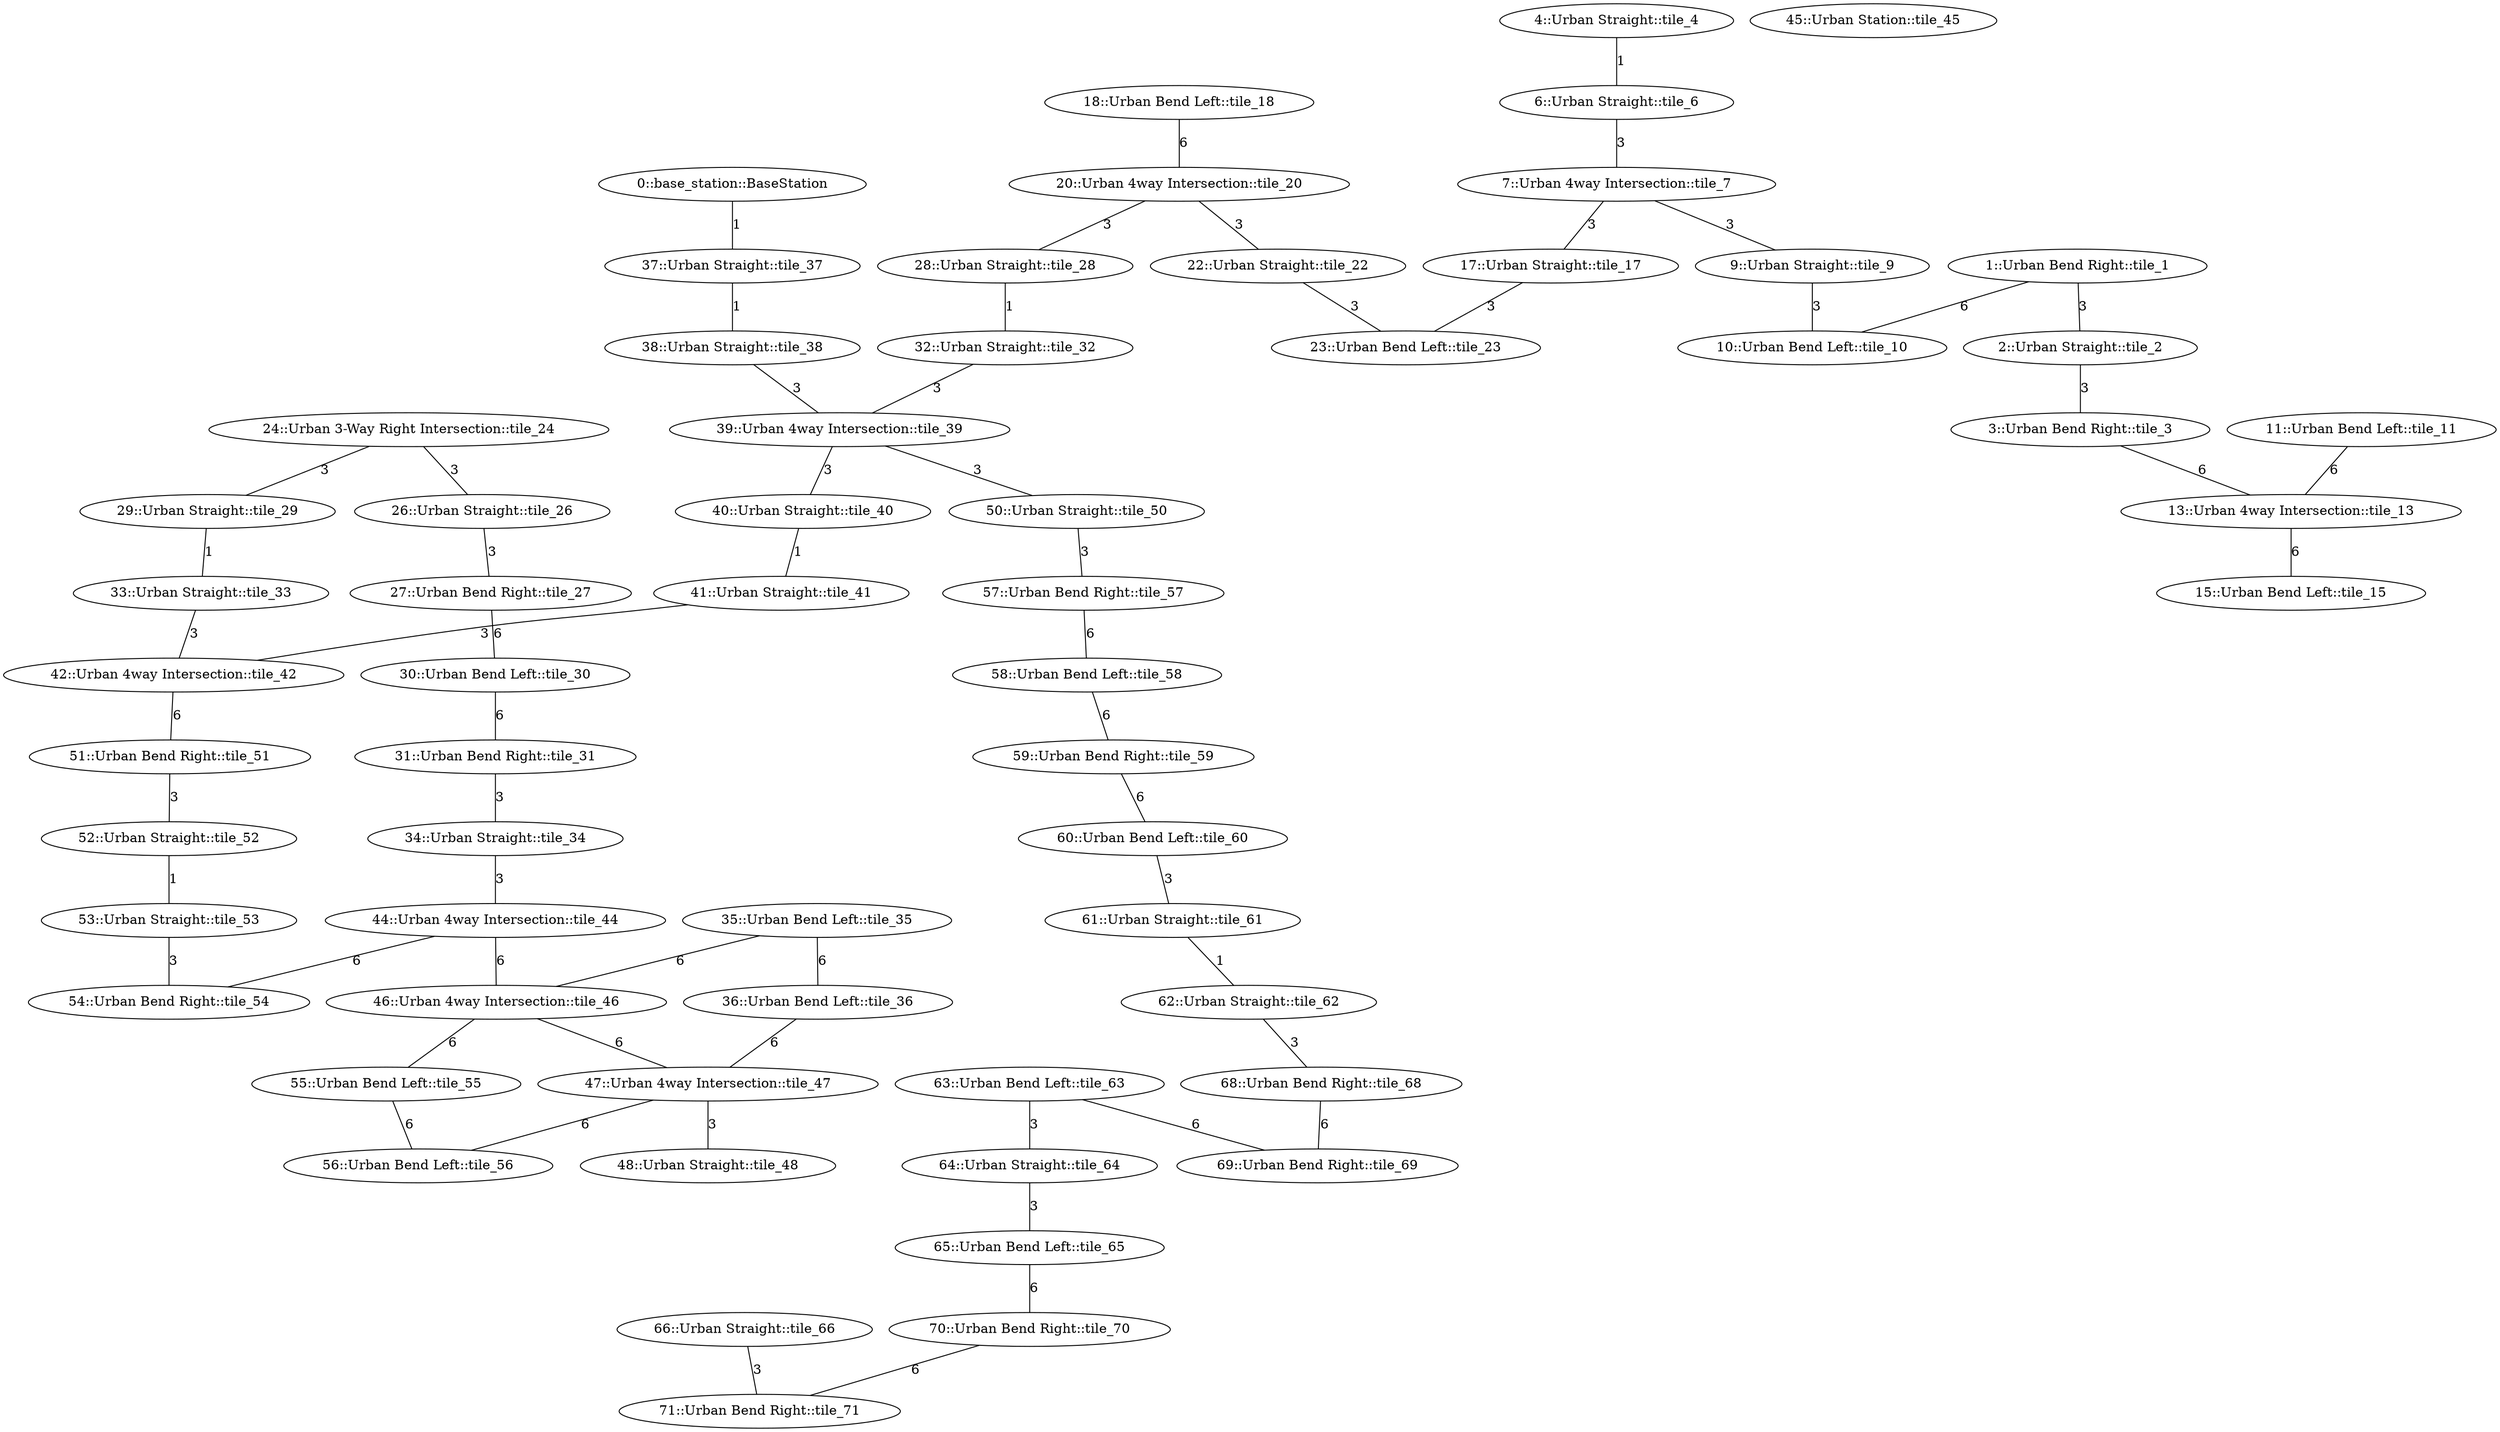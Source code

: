 /* Visibility graph for urban.tsv */
/* Generated with the tile_tsv.py script: */
/*   tile_tsv.py urban.tsv -\-graph-file urban.dot -\-world-file urban.sdf -\-world-name urban -\-scale_x 40 -\-scale_y 40 -\-x0 -10 -\-y0 240 */

graph {
  /* ==== Vertices ==== */

  /* Base station / Staging area */
  0   [label="0::base_station::BaseStation"];

  1   [label="1::Urban Bend Right::tile_1"];
  2   [label="2::Urban Straight::tile_2"];
  3   [label="3::Urban Bend Right::tile_3"];
  4   [label="4::Urban Straight::tile_4"];
  6   [label="6::Urban Straight::tile_6"];
  7   [label="7::Urban 4way Intersection::tile_7"];
  9   [label="9::Urban Straight::tile_9"];
  10  [label="10::Urban Bend Left::tile_10"];
  11  [label="11::Urban Bend Left::tile_11"];
  13  [label="13::Urban 4way Intersection::tile_13"];
  15  [label="15::Urban Bend Left::tile_15"];
  17  [label="17::Urban Straight::tile_17"];
  18  [label="18::Urban Bend Left::tile_18"];
  20  [label="20::Urban 4way Intersection::tile_20"];
  22  [label="22::Urban Straight::tile_22"];
  23  [label="23::Urban Bend Left::tile_23"];
  24  [label="24::Urban 3-Way Right Intersection::tile_24"];
  26  [label="26::Urban Straight::tile_26"];
  27  [label="27::Urban Bend Right::tile_27"];
  28  [label="28::Urban Straight::tile_28"];
  29  [label="29::Urban Straight::tile_29"];
  30  [label="30::Urban Bend Left::tile_30"];
  31  [label="31::Urban Bend Right::tile_31"];
  32  [label="32::Urban Straight::tile_32"];
  33  [label="33::Urban Straight::tile_33"];
  34  [label="34::Urban Straight::tile_34"];
  35  [label="35::Urban Bend Left::tile_35"];
  36  [label="36::Urban Bend Left::tile_36"];
  37  [label="37::Urban Straight::tile_37"];
  38  [label="38::Urban Straight::tile_38"];
  39  [label="39::Urban 4way Intersection::tile_39"];
  40  [label="40::Urban Straight::tile_40"];
  41  [label="41::Urban Straight::tile_41"];
  42  [label="42::Urban 4way Intersection::tile_42"];
  44  [label="44::Urban 4way Intersection::tile_44"];
  45  [label="45::Urban Station::tile_45"];
  46  [label="46::Urban 4way Intersection::tile_46"];
  47  [label="47::Urban 4way Intersection::tile_47"];
  48  [label="48::Urban Straight::tile_48"];
  50  [label="50::Urban Straight::tile_50"];
  51  [label="51::Urban Bend Right::tile_51"];
  52  [label="52::Urban Straight::tile_52"];
  53  [label="53::Urban Straight::tile_53"];
  54  [label="54::Urban Bend Right::tile_54"];
  55  [label="55::Urban Bend Left::tile_55"];
  56  [label="56::Urban Bend Left::tile_56"];
  57  [label="57::Urban Bend Right::tile_57"];
  58  [label="58::Urban Bend Left::tile_58"];
  59  [label="59::Urban Bend Right::tile_59"];
  60  [label="60::Urban Bend Left::tile_60"];
  61  [label="61::Urban Straight::tile_61"];
  62  [label="62::Urban Straight::tile_62"];
  63  [label="63::Urban Bend Left::tile_63"];
  64  [label="64::Urban Straight::tile_64"];
  65  [label="65::Urban Bend Left::tile_65"];
  66  [label="66::Urban Straight::tile_66"];
  68  [label="68::Urban Bend Right::tile_68"];
  69  [label="69::Urban Bend Right::tile_69"];
  70  [label="70::Urban Bend Right::tile_70"];
  71  [label="71::Urban Bend Right::tile_71"];

  /* ==== Edges ==== */

  /* Base station */
  0  -- 37  [label=1];
  1  -- 2   [label=3];
  1  -- 10  [label=6];
  2  -- 3   [label=3];
  3  -- 13  [label=6];
  4  -- 6   [label=1];
  6  -- 7   [label=3];
  7  -- 9   [label=3];  /* Intersection */
  7  -- 17  [label=3];  /* Intersection */
  9  -- 10  [label=3];
  11 -- 13  [label=6];
  13 -- 15  [label=6];  /* Intersection */
  17 -- 23  [label=3];
  18 -- 20  [label=6];
  20 -- 22  [label=3];  /* Intersection */
  20 -- 28  [label=3];  /* Intersection */
  22 -- 23  [label=3];
  24 -- 26  [label=3];  /* Intersection */
  24 -- 29  [label=3];  /* Intersection */
  26 -- 27  [label=3];
  27 -- 30  [label=6];
  28 -- 32  [label=1];
  29 -- 33  [label=1];
  30 -- 31  [label=6];
  31 -- 34  [label=3];
  32 -- 39  [label=3];
  33 -- 42  [label=3];
  34 -- 44  [label=3];
  35 -- 36  [label=6];
  35 -- 46  [label=6];
  36 -- 47  [label=6];
  37 -- 38  [label=1];
  38 -- 39  [label=3];
  39 -- 40  [label=3];  /* Intersection */
  39 -- 50  [label=3];  /* Intersection */
  40 -- 41  [label=1];
  41 -- 42  [label=3];
  42 -- 51  [label=6];  /* Intersection */
  44 -- 46  [label=6];  /* Intersection */
  44 -- 54  [label=6];  /* Intersection */
  46 -- 47  [label=6];  /* Intersection */
  46 -- 55  [label=6];  /* Intersection */
  47 -- 48  [label=3];  /* Intersection */
  47 -- 56  [label=6];  /* Intersection */
  50 -- 57  [label=3];
  51 -- 52  [label=3];
  52 -- 53  [label=1];
  53 -- 54  [label=3];
  55 -- 56  [label=6];
  57 -- 58  [label=6];
  58 -- 59  [label=6];
  59 -- 60  [label=6];
  60 -- 61  [label=3];
  61 -- 62  [label=1];
  62 -- 68  [label=3];
  63 -- 64  [label=3];
  63 -- 69  [label=6];
  64 -- 65  [label=3];
  65 -- 70  [label=6];
  66 -- 71  [label=3];
  68 -- 69  [label=6];
  70 -- 71  [label=6];
}
